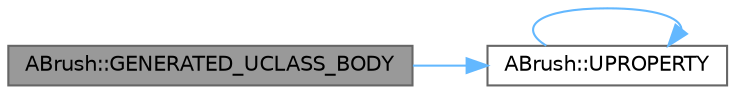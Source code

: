 digraph "ABrush::GENERATED_UCLASS_BODY"
{
 // INTERACTIVE_SVG=YES
 // LATEX_PDF_SIZE
  bgcolor="transparent";
  edge [fontname=Helvetica,fontsize=10,labelfontname=Helvetica,labelfontsize=10];
  node [fontname=Helvetica,fontsize=10,shape=box,height=0.2,width=0.4];
  rankdir="LR";
  Node1 [id="Node000001",label="ABrush::GENERATED_UCLASS_BODY",height=0.2,width=0.4,color="gray40", fillcolor="grey60", style="filled", fontcolor="black",tooltip="Type of brush."];
  Node1 -> Node2 [id="edge1_Node000001_Node000002",color="steelblue1",style="solid",tooltip=" "];
  Node2 [id="Node000002",label="ABrush::UPROPERTY",height=0.2,width=0.4,color="grey40", fillcolor="white", style="filled",URL="$d3/dd8/classABrush.html#a21c2b00279aa1970706323def034b4dc",tooltip=" "];
  Node2 -> Node2 [id="edge2_Node000002_Node000002",color="steelblue1",style="solid",tooltip=" "];
}
